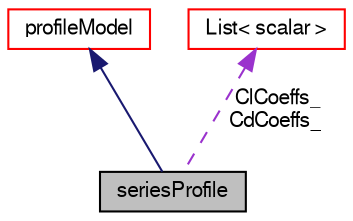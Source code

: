 digraph "seriesProfile"
{
  bgcolor="transparent";
  edge [fontname="FreeSans",fontsize="10",labelfontname="FreeSans",labelfontsize="10"];
  node [fontname="FreeSans",fontsize="10",shape=record];
  Node2 [label="seriesProfile",height=0.2,width=0.4,color="black", fillcolor="grey75", style="filled", fontcolor="black"];
  Node3 -> Node2 [dir="back",color="midnightblue",fontsize="10",style="solid",fontname="FreeSans"];
  Node3 [label="profileModel",height=0.2,width=0.4,color="red",URL="$a23490.html",tooltip="Base class for profile models. "];
  Node21 -> Node2 [dir="back",color="darkorchid3",fontsize="10",style="dashed",label=" ClCoeffs_\nCdCoeffs_" ,fontname="FreeSans"];
  Node21 [label="List\< scalar \>",height=0.2,width=0.4,color="red",URL="$a25694.html"];
}
